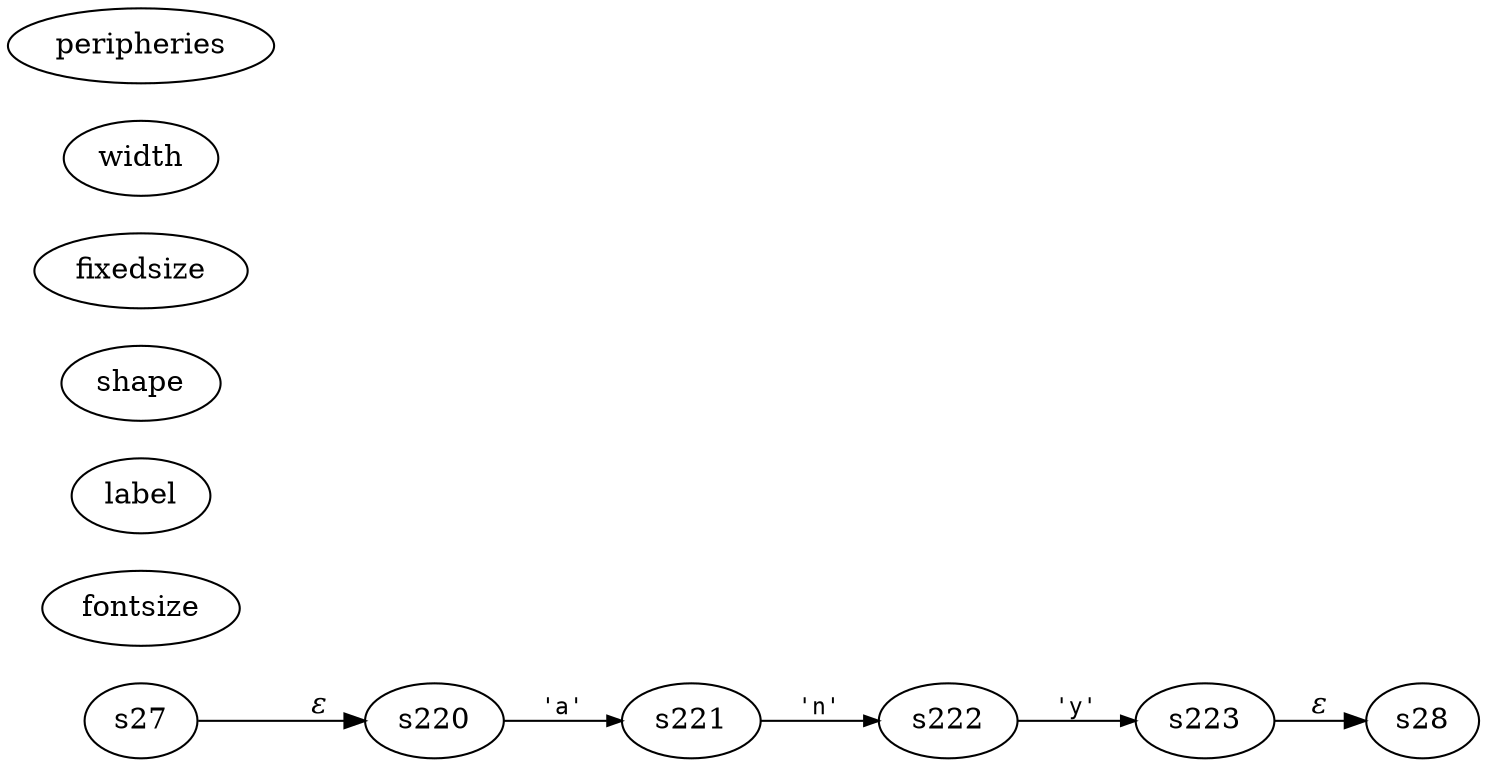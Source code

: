 digraph ATN {
rankdir=LR;
s28{fontsize:11, label:"28", shape:"doublecircle", fixedsize:true, width:.6};
s27{fontsize:11,label:"27", shape:"circle", fixedsize:true, width:.55, peripheries:1};
s220{fontsize:11,label:"220", shape:"circle", fixedsize:true, width:.55, peripheries:1};
s221{fontsize:11,label:"221", shape:"circle", fixedsize:true, width:.55, peripheries:1};
s222{fontsize:11,label:"222", shape:"circle", fixedsize:true, width:.55, peripheries:1};
s223{fontsize:11,label:"223", shape:"circle", fixedsize:true, width:.55, peripheries:1};
s27 -> s220 [fontname="Times-Italic", label="&epsilon;"];
s220 -> s221 [fontsize=11, fontname="Courier", arrowsize=.7, label = "'a'", arrowhead = normal];
s221 -> s222 [fontsize=11, fontname="Courier", arrowsize=.7, label = "'n'", arrowhead = normal];
s222 -> s223 [fontsize=11, fontname="Courier", arrowsize=.7, label = "'y'", arrowhead = normal];
s223 -> s28 [fontname="Times-Italic", label="&epsilon;"];
}